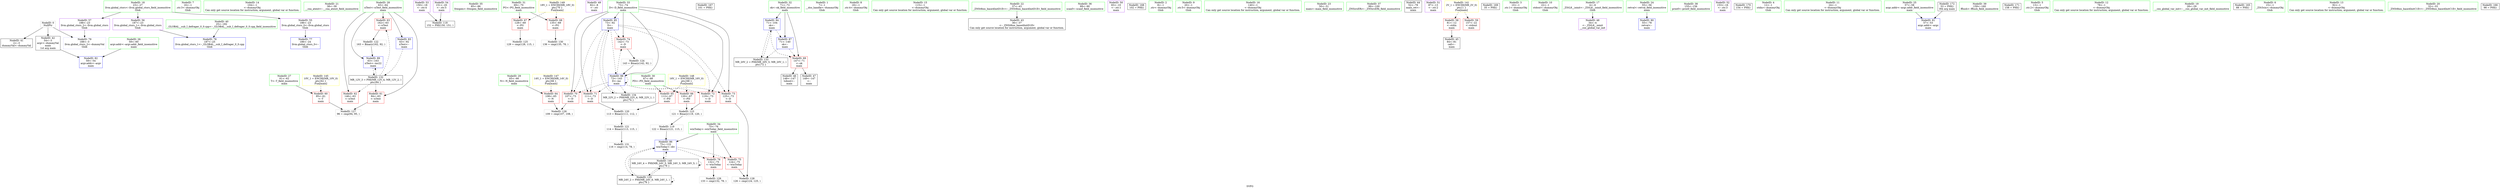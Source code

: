 digraph "SVFG" {
	label="SVFG";

	Node0x558a1ba42ad0 [shape=record,color=grey,label="{NodeID: 0\nNullPtr}"];
	Node0x558a1ba42ad0 -> Node0x558a1ba583d0[style=solid];
	Node0x558a1ba42ad0 -> Node0x558a1ba584d0[style=solid];
	Node0x558a1ba42ad0 -> Node0x558a1ba5b420[style=solid];
	Node0x558a1ba56700 [shape=record,color=green,label="{NodeID: 7\n16\<--1\n.str.3\<--dummyObj\nGlob }"];
	Node0x558a1ba433d0 [shape=record,color=green,label="{NodeID: 14\n104\<--1\n\<--dummyObj\nCan only get source location for instruction, argument, global var or function.}"];
	Node0x558a1ba571e0 [shape=record,color=green,label="{NodeID: 21\n38\<--39\n__cxa_atexit\<--__cxa_atexit_field_insensitive\n}"];
	Node0x558a1ba57820 [shape=record,color=green,label="{NodeID: 28\n63\<--64\nnTest\<--nTest_field_insensitive\nmain\n}"];
	Node0x558a1ba57820 -> Node0x558a1ba5a520[style=solid];
	Node0x558a1ba57820 -> Node0x558a1ba5a5f0[style=solid];
	Node0x558a1ba57820 -> Node0x558a1ba5a6c0[style=solid];
	Node0x558a1ba57820 -> Node0x558a1ba5b790[style=solid];
	Node0x558a1ba57820 -> Node0x558a1ba5bc70[style=solid];
	Node0x558a1b89c530 [shape=record,color=black,label="{NodeID: 118\n152 = PHI(150, 151, )\n}"];
	Node0x558a1ba57dd0 [shape=record,color=green,label="{NodeID: 35\n85\<--86\nfreopen\<--freopen_field_insensitive\n}"];
	Node0x558a1ba5ec00 [shape=record,color=grey,label="{NodeID: 125\n129 = cmp(128, 115, )\n}"];
	Node0x558a1ba584d0 [shape=record,color=black,label="{NodeID: 42\n54\<--3\nargv\<--dummyVal\nmain\n1st arg main }"];
	Node0x558a1ba584d0 -> Node0x558a1ba5b6c0[style=solid];
	Node0x558a1ba63570 [shape=record,color=black,label="{NodeID: 132\nMR_12V_3 = PHI(MR_12V_4, MR_12V_2, )\npts\{64 \}\n}"];
	Node0x558a1ba63570 -> Node0x558a1ba5a520[style=dashed];
	Node0x558a1ba63570 -> Node0x558a1ba5a5f0[style=dashed];
	Node0x558a1ba63570 -> Node0x558a1ba5a6c0[style=dashed];
	Node0x558a1ba63570 -> Node0x558a1ba5bc70[style=dashed];
	Node0x558a1ba59ad0 [shape=record,color=purple,label="{NodeID: 49\n82\<--8\n\<--.str\nmain\n}"];
	Node0x558a1ba5a0b0 [shape=record,color=purple,label="{NodeID: 56\n187\<--23\nllvm.global_ctors_1\<--llvm.global_ctors\nGlob }"];
	Node0x558a1ba5a0b0 -> Node0x558a1ba5b320[style=solid];
	Node0x558a1ba5a6c0 [shape=record,color=red,label="{NodeID: 63\n162\<--63\n\<--nTest\nmain\n}"];
	Node0x558a1ba5a6c0 -> Node0x558a1ba5e780[style=solid];
	Node0x558a1ba5ac70 [shape=record,color=red,label="{NodeID: 70\n107\<--73\n\<--D\nmain\n}"];
	Node0x558a1ba5ac70 -> Node0x558a1ba5ed80[style=solid];
	Node0x558a1ba5b220 [shape=record,color=blue,label="{NodeID: 77\n186\<--24\nllvm.global_ctors_0\<--\nGlob }"];
	Node0x558a1ba6d9c0 [shape=record,color=black,label="{NodeID: 167\n101 = PHI()\n}"];
	Node0x558a1ba5b860 [shape=record,color=blue,label="{NodeID: 84\n71\<--104\nok\<--\nmain\n}"];
	Node0x558a1ba5b860 -> Node0x558a1ba5aba0[style=dashed];
	Node0x558a1ba5b860 -> Node0x558a1ba5bad0[style=dashed];
	Node0x558a1ba5b860 -> Node0x558a1ba63a70[style=dashed];
	Node0x558a1ba41be0 [shape=record,color=green,label="{NodeID: 1\n7\<--1\n__dso_handle\<--dummyObj\nGlob }"];
	Node0x558a1ba430a0 [shape=record,color=green,label="{NodeID: 8\n18\<--1\n.str.4\<--dummyObj\nGlob }"];
	Node0x558a1ba43460 [shape=record,color=green,label="{NodeID: 15\n115\<--1\n\<--dummyObj\nCan only get source location for instruction, argument, global var or function.}"];
	Node0x558a1ba572e0 [shape=record,color=green,label="{NodeID: 22\n37\<--43\n_ZNSt8ios_base4InitD1Ev\<--_ZNSt8ios_base4InitD1Ev_field_insensitive\n}"];
	Node0x558a1ba572e0 -> Node0x558a1ba585a0[style=solid];
	Node0x558a1ba578f0 [shape=record,color=green,label="{NodeID: 29\n65\<--66\nN\<--N_field_insensitive\nmain\n}"];
	Node0x558a1ba578f0 -> Node0x558a1ba5a790[style=solid];
	Node0x558a1ba5e300 [shape=record,color=grey,label="{NodeID: 119\n122 = Binary(121, 115, )\n}"];
	Node0x558a1ba5e300 -> Node0x558a1ba5ba00[style=solid];
	Node0x558a1ba57ed0 [shape=record,color=green,label="{NodeID: 36\n89\<--90\nscanf\<--scanf_field_insensitive\n}"];
	Node0x558a1ba5ed80 [shape=record,color=grey,label="{NodeID: 126\n109 = cmp(107, 108, )\n}"];
	Node0x558a1ba585a0 [shape=record,color=black,label="{NodeID: 43\n36\<--37\n\<--_ZNSt8ios_base4InitD1Ev\nCan only get source location for instruction, argument, global var or function.}"];
	Node0x558a1ba63a70 [shape=record,color=black,label="{NodeID: 133\nMR_20V_2 = PHI(MR_20V_5, MR_20V_1, )\npts\{72 \}\n}"];
	Node0x558a1ba63a70 -> Node0x558a1ba5b860[style=dashed];
	Node0x558a1ba59ba0 [shape=record,color=purple,label="{NodeID: 50\n83\<--10\n\<--.str.1\nmain\n}"];
	Node0x558a1ba65d70 [shape=record,color=black,label="{NodeID: 140\nMR_24V_4 = PHI(MR_24V_5, MR_24V_3, MR_24V_5, )\npts\{76 \}\n}"];
	Node0x558a1ba65d70 -> Node0x558a1ba5ba00[style=dashed];
	Node0x558a1ba65d70 -> Node0x558a1ba64470[style=dashed];
	Node0x558a1ba65d70 -> Node0x558a1ba65d70[style=dashed];
	Node0x558a1ba5a1b0 [shape=record,color=purple,label="{NodeID: 57\n188\<--23\nllvm.global_ctors_2\<--llvm.global_ctors\nGlob }"];
	Node0x558a1ba5a1b0 -> Node0x558a1ba5b420[style=solid];
	Node0x558a1ba671f0 [shape=record,color=yellow,style=double,label="{NodeID: 147\n14V_1 = ENCHI(MR_14V_0)\npts\{66 \}\nFun[main]}"];
	Node0x558a1ba671f0 -> Node0x558a1ba5a790[style=dashed];
	Node0x558a1ba5a790 [shape=record,color=red,label="{NodeID: 64\n108\<--65\n\<--N\nmain\n}"];
	Node0x558a1ba5a790 -> Node0x558a1ba5ed80[style=solid];
	Node0x558a1ba5ad40 [shape=record,color=red,label="{NodeID: 71\n111\<--73\n\<--D\nmain\n}"];
	Node0x558a1ba5ad40 -> Node0x558a1ba5e480[style=solid];
	Node0x558a1ba5b320 [shape=record,color=blue,label="{NodeID: 78\n187\<--25\nllvm.global_ctors_1\<--_GLOBAL__sub_I_defrager_0_0.cpp\nGlob }"];
	Node0x558a1ba6e190 [shape=record,color=black,label="{NodeID: 168\n102 = PHI()\n}"];
	Node0x558a1ba5b930 [shape=record,color=blue,label="{NodeID: 85\n73\<--92\nD\<--\nmain\n}"];
	Node0x558a1ba5b930 -> Node0x558a1ba5ac70[style=dashed];
	Node0x558a1ba5b930 -> Node0x558a1ba5ad40[style=dashed];
	Node0x558a1ba5b930 -> Node0x558a1ba5ae10[style=dashed];
	Node0x558a1ba5b930 -> Node0x558a1ba5aee0[style=dashed];
	Node0x558a1ba5b930 -> Node0x558a1ba5afb0[style=dashed];
	Node0x558a1ba5b930 -> Node0x558a1ba5bba0[style=dashed];
	Node0x558a1ba5b930 -> Node0x558a1ba63f70[style=dashed];
	Node0x558a1ba42e30 [shape=record,color=green,label="{NodeID: 2\n8\<--1\n.str\<--dummyObj\nGlob }"];
	Node0x558a1ba43130 [shape=record,color=green,label="{NodeID: 9\n20\<--1\n.str.5\<--dummyObj\nGlob }"];
	Node0x558a1ba43530 [shape=record,color=green,label="{NodeID: 16\n140\<--1\n\<--dummyObj\nCan only get source location for instruction, argument, global var or function.}"];
	Node0x558a1ba573e0 [shape=record,color=green,label="{NodeID: 23\n50\<--51\nmain\<--main_field_insensitive\n}"];
	Node0x558a1ba579c0 [shape=record,color=green,label="{NodeID: 30\n67\<--68\nPD\<--PD_field_insensitive\nmain\n}"];
	Node0x558a1ba579c0 -> Node0x558a1ba5a860[style=solid];
	Node0x558a1ba579c0 -> Node0x558a1ba5a930[style=solid];
	Node0x558a1ba5e480 [shape=record,color=grey,label="{NodeID: 120\n113 = Binary(111, 112, )\n}"];
	Node0x558a1ba5e480 -> Node0x558a1ba5e600[style=solid];
	Node0x558a1ba57fd0 [shape=record,color=green,label="{NodeID: 37\n99\<--100\n_ZNSirsERi\<--_ZNSirsERi_field_insensitive\n}"];
	Node0x558a1ba5ef00 [shape=record,color=grey,label="{NodeID: 127\n96 = cmp(94, 95, )\n}"];
	Node0x558a1ba586a0 [shape=record,color=black,label="{NodeID: 44\n52\<--78\nmain_ret\<--\nmain\n}"];
	Node0x558a1ba63f70 [shape=record,color=black,label="{NodeID: 134\nMR_22V_2 = PHI(MR_22V_4, MR_22V_1, )\npts\{74 \}\n}"];
	Node0x558a1ba63f70 -> Node0x558a1ba5b930[style=dashed];
	Node0x558a1ba59c70 [shape=record,color=purple,label="{NodeID: 51\n87\<--13\n\<--.str.2\nmain\n}"];
	Node0x558a1ba66270 [shape=record,color=yellow,style=double,label="{NodeID: 141\n2V_1 = ENCHI(MR_2V_0)\npts\{1 \}\nFun[main]}"];
	Node0x558a1ba66270 -> Node0x558a1ba5a2b0[style=dashed];
	Node0x558a1ba66270 -> Node0x558a1ba5a380[style=dashed];
	Node0x558a1ba5a2b0 [shape=record,color=red,label="{NodeID: 58\n81\<--12\n\<--stdin\nmain\n}"];
	Node0x558a1ba5a2b0 -> Node0x558a1ba58770[style=solid];
	Node0x558a1ba672d0 [shape=record,color=yellow,style=double,label="{NodeID: 148\n16V_1 = ENCHI(MR_16V_0)\npts\{68 \}\nFun[main]}"];
	Node0x558a1ba672d0 -> Node0x558a1ba5a860[style=dashed];
	Node0x558a1ba672d0 -> Node0x558a1ba5a930[style=dashed];
	Node0x558a1ba5a860 [shape=record,color=red,label="{NodeID: 65\n112\<--67\n\<--PD\nmain\n}"];
	Node0x558a1ba5a860 -> Node0x558a1ba5e480[style=solid];
	Node0x558a1ba5ae10 [shape=record,color=red,label="{NodeID: 72\n119\<--73\n\<--D\nmain\n}"];
	Node0x558a1ba5ae10 -> Node0x558a1ba5e900[style=solid];
	Node0x558a1ba5b420 [shape=record,color=blue, style = dotted,label="{NodeID: 79\n188\<--3\nllvm.global_ctors_2\<--dummyVal\nGlob }"];
	Node0x558a1ba6e260 [shape=record,color=black,label="{NodeID: 169\n35 = PHI()\n}"];
	Node0x558a1ba5ba00 [shape=record,color=blue,label="{NodeID: 86\n75\<--122\nwinToday\<--div\nmain\n}"];
	Node0x558a1ba5ba00 -> Node0x558a1ba5b080[style=dashed];
	Node0x558a1ba5ba00 -> Node0x558a1ba5b150[style=dashed];
	Node0x558a1ba5ba00 -> Node0x558a1ba64470[style=dashed];
	Node0x558a1ba5ba00 -> Node0x558a1ba65d70[style=dashed];
	Node0x558a1ba42cf0 [shape=record,color=green,label="{NodeID: 3\n10\<--1\n.str.1\<--dummyObj\nGlob }"];
	Node0x558a1ba436a0 [shape=record,color=green,label="{NodeID: 10\n22\<--1\nstdout\<--dummyObj\nGlob }"];
	Node0x558a1ba56f60 [shape=record,color=green,label="{NodeID: 17\n4\<--6\n_ZStL8__ioinit\<--_ZStL8__ioinit_field_insensitive\nGlob }"];
	Node0x558a1ba56f60 -> Node0x558a1ba59a00[style=solid];
	Node0x558a1ba574e0 [shape=record,color=green,label="{NodeID: 24\n55\<--56\nretval\<--retval_field_insensitive\nmain\n}"];
	Node0x558a1ba574e0 -> Node0x558a1ba5b520[style=solid];
	Node0x558a1ba57a90 [shape=record,color=green,label="{NodeID: 31\n69\<--70\nPG\<--PG_field_insensitive\nmain\n}"];
	Node0x558a1ba57a90 -> Node0x558a1ba5aa00[style=solid];
	Node0x558a1ba57a90 -> Node0x558a1ba5aad0[style=solid];
	Node0x558a1ba5e600 [shape=record,color=grey,label="{NodeID: 121\n114 = Binary(113, 115, )\n}"];
	Node0x558a1ba5e600 -> Node0x558a1ba59530[style=solid];
	Node0x558a1ba580d0 [shape=record,color=green,label="{NodeID: 38\n155\<--156\nprintf\<--printf_field_insensitive\n}"];
	Node0x558a1ba5f080 [shape=record,color=grey,label="{NodeID: 128\n126 = cmp(124, 125, )\n}"];
	Node0x558a1ba58770 [shape=record,color=black,label="{NodeID: 45\n84\<--81\ncall\<--\nmain\n}"];
	Node0x558a1ba64470 [shape=record,color=black,label="{NodeID: 135\nMR_24V_2 = PHI(MR_24V_6, MR_24V_1, )\npts\{76 \}\n}"];
	Node0x558a1ba64470 -> Node0x558a1ba5ba00[style=dashed];
	Node0x558a1ba64470 -> Node0x558a1ba64470[style=dashed];
	Node0x558a1ba64470 -> Node0x558a1ba65d70[style=dashed];
	Node0x558a1ba59d40 [shape=record,color=purple,label="{NodeID: 52\n153\<--16\n\<--.str.3\nmain\n}"];
	Node0x558a1ba5a380 [shape=record,color=red,label="{NodeID: 59\n157\<--22\n\<--stdout\nmain\n}"];
	Node0x558a1ba673b0 [shape=record,color=yellow,style=double,label="{NodeID: 149\n18V_1 = ENCHI(MR_18V_0)\npts\{70 \}\nFun[main]}"];
	Node0x558a1ba673b0 -> Node0x558a1ba5aa00[style=dashed];
	Node0x558a1ba673b0 -> Node0x558a1ba5aad0[style=dashed];
	Node0x558a1ba5a930 [shape=record,color=red,label="{NodeID: 66\n120\<--67\n\<--PD\nmain\n}"];
	Node0x558a1ba5a930 -> Node0x558a1ba5e900[style=solid];
	Node0x558a1ba5aee0 [shape=record,color=red,label="{NodeID: 73\n125\<--73\n\<--D\nmain\n}"];
	Node0x558a1ba5aee0 -> Node0x558a1ba5f080[style=solid];
	Node0x558a1ba5b520 [shape=record,color=blue,label="{NodeID: 80\n55\<--78\nretval\<--\nmain\n}"];
	Node0x558a1ba6e330 [shape=record,color=black,label="{NodeID: 170\n154 = PHI()\n}"];
	Node0x558a1ba5bad0 [shape=record,color=blue,label="{NodeID: 87\n71\<--140\nok\<--\nmain\n}"];
	Node0x558a1ba5bad0 -> Node0x558a1ba5aba0[style=dashed];
	Node0x558a1ba5bad0 -> Node0x558a1ba63a70[style=dashed];
	Node0x558a1ba42f20 [shape=record,color=green,label="{NodeID: 4\n12\<--1\nstdin\<--dummyObj\nGlob }"];
	Node0x558a1ba43770 [shape=record,color=green,label="{NodeID: 11\n24\<--1\n\<--dummyObj\nCan only get source location for instruction, argument, global var or function.}"];
	Node0x558a1ba56ff0 [shape=record,color=green,label="{NodeID: 18\n23\<--27\nllvm.global_ctors\<--llvm.global_ctors_field_insensitive\nGlob }"];
	Node0x558a1ba56ff0 -> Node0x558a1ba59fb0[style=solid];
	Node0x558a1ba56ff0 -> Node0x558a1ba5a0b0[style=solid];
	Node0x558a1ba56ff0 -> Node0x558a1ba5a1b0[style=solid];
	Node0x558a1ba575b0 [shape=record,color=green,label="{NodeID: 25\n57\<--58\nargc.addr\<--argc.addr_field_insensitive\nmain\n}"];
	Node0x558a1ba575b0 -> Node0x558a1ba5b5f0[style=solid];
	Node0x558a1ba57b60 [shape=record,color=green,label="{NodeID: 32\n71\<--72\nok\<--ok_field_insensitive\nmain\n}"];
	Node0x558a1ba57b60 -> Node0x558a1ba5aba0[style=solid];
	Node0x558a1ba57b60 -> Node0x558a1ba5b860[style=solid];
	Node0x558a1ba57b60 -> Node0x558a1ba5bad0[style=solid];
	Node0x558a1ba5e780 [shape=record,color=grey,label="{NodeID: 122\n163 = Binary(162, 92, )\n}"];
	Node0x558a1ba5e780 -> Node0x558a1ba5bc70[style=solid];
	Node0x558a1ba581d0 [shape=record,color=green,label="{NodeID: 39\n159\<--160\nfflush\<--fflush_field_insensitive\n}"];
	Node0x558a1ba59230 [shape=record,color=grey,label="{NodeID: 129\n133 = cmp(132, 78, )\n}"];
	Node0x558a1ba58840 [shape=record,color=black,label="{NodeID: 46\n148\<--147\ntobool\<--\nmain\n}"];
	Node0x558a1ba59e10 [shape=record,color=purple,label="{NodeID: 53\n150\<--18\n\<--.str.4\nmain\n}"];
	Node0x558a1ba59e10 -> Node0x558a1b89c530[style=solid];
	Node0x558a1ba5a450 [shape=record,color=red,label="{NodeID: 60\n95\<--61\n\<--T\nmain\n}"];
	Node0x558a1ba5a450 -> Node0x558a1ba5ef00[style=solid];
	Node0x558a1ba5aa00 [shape=record,color=red,label="{NodeID: 67\n128\<--69\n\<--PG\nmain\n}"];
	Node0x558a1ba5aa00 -> Node0x558a1ba5ec00[style=solid];
	Node0x558a1ba5afb0 [shape=record,color=red,label="{NodeID: 74\n142\<--73\n\<--D\nmain\n}"];
	Node0x558a1ba5afb0 -> Node0x558a1ba5ea80[style=solid];
	Node0x558a1ba5b5f0 [shape=record,color=blue,label="{NodeID: 81\n57\<--53\nargc.addr\<--argc\nmain\n}"];
	Node0x558a1ba6e430 [shape=record,color=black,label="{NodeID: 171\n158 = PHI()\n}"];
	Node0x558a1ba5bba0 [shape=record,color=blue,label="{NodeID: 88\n73\<--143\nD\<--inc\nmain\n}"];
	Node0x558a1ba5bba0 -> Node0x558a1ba5ac70[style=dashed];
	Node0x558a1ba5bba0 -> Node0x558a1ba5ad40[style=dashed];
	Node0x558a1ba5bba0 -> Node0x558a1ba5ae10[style=dashed];
	Node0x558a1ba5bba0 -> Node0x558a1ba5aee0[style=dashed];
	Node0x558a1ba5bba0 -> Node0x558a1ba5afb0[style=dashed];
	Node0x558a1ba5bba0 -> Node0x558a1ba5bba0[style=dashed];
	Node0x558a1ba5bba0 -> Node0x558a1ba63f70[style=dashed];
	Node0x558a1ba43280 [shape=record,color=green,label="{NodeID: 5\n13\<--1\n.str.2\<--dummyObj\nGlob }"];
	Node0x558a1ba44170 [shape=record,color=green,label="{NodeID: 12\n78\<--1\n\<--dummyObj\nCan only get source location for instruction, argument, global var or function.}"];
	Node0x558a1ba57080 [shape=record,color=green,label="{NodeID: 19\n28\<--29\n__cxx_global_var_init\<--__cxx_global_var_init_field_insensitive\n}"];
	Node0x558a1ba57680 [shape=record,color=green,label="{NodeID: 26\n59\<--60\nargv.addr\<--argv.addr_field_insensitive\nmain\n}"];
	Node0x558a1ba57680 -> Node0x558a1ba5b6c0[style=solid];
	Node0x558a1ba57c30 [shape=record,color=green,label="{NodeID: 33\n73\<--74\nD\<--D_field_insensitive\nmain\n}"];
	Node0x558a1ba57c30 -> Node0x558a1ba5ac70[style=solid];
	Node0x558a1ba57c30 -> Node0x558a1ba5ad40[style=solid];
	Node0x558a1ba57c30 -> Node0x558a1ba5ae10[style=solid];
	Node0x558a1ba57c30 -> Node0x558a1ba5aee0[style=solid];
	Node0x558a1ba57c30 -> Node0x558a1ba5afb0[style=solid];
	Node0x558a1ba57c30 -> Node0x558a1ba5b930[style=solid];
	Node0x558a1ba57c30 -> Node0x558a1ba5bba0[style=solid];
	Node0x558a1ba5e900 [shape=record,color=grey,label="{NodeID: 123\n121 = Binary(119, 120, )\n}"];
	Node0x558a1ba5e900 -> Node0x558a1ba5e300[style=solid];
	Node0x558a1ba582d0 [shape=record,color=green,label="{NodeID: 40\n25\<--182\n_GLOBAL__sub_I_defrager_0_0.cpp\<--_GLOBAL__sub_I_defrager_0_0.cpp_field_insensitive\n}"];
	Node0x558a1ba582d0 -> Node0x558a1ba5b320[style=solid];
	Node0x558a1ba593b0 [shape=record,color=grey,label="{NodeID: 130\n136 = cmp(135, 78, )\n}"];
	Node0x558a1ba58910 [shape=record,color=black,label="{NodeID: 47\n149\<--147\n\<--\nmain\n}"];
	Node0x558a1ba59ee0 [shape=record,color=purple,label="{NodeID: 54\n151\<--20\n\<--.str.5\nmain\n}"];
	Node0x558a1ba59ee0 -> Node0x558a1b89c530[style=solid];
	Node0x558a1ba5a520 [shape=record,color=red,label="{NodeID: 61\n94\<--63\n\<--nTest\nmain\n}"];
	Node0x558a1ba5a520 -> Node0x558a1ba5ef00[style=solid];
	Node0x558a1ba5aad0 [shape=record,color=red,label="{NodeID: 68\n135\<--69\n\<--PG\nmain\n}"];
	Node0x558a1ba5aad0 -> Node0x558a1ba593b0[style=solid];
	Node0x558a1ba5b080 [shape=record,color=red,label="{NodeID: 75\n124\<--75\n\<--winToday\nmain\n}"];
	Node0x558a1ba5b080 -> Node0x558a1ba5f080[style=solid];
	Node0x558a1ba6d760 [shape=record,color=black,label="{NodeID: 165\n88 = PHI()\n}"];
	Node0x558a1ba5b6c0 [shape=record,color=blue,label="{NodeID: 82\n59\<--54\nargv.addr\<--argv\nmain\n}"];
	Node0x558a1ba6e530 [shape=record,color=black,label="{NodeID: 172\n53 = PHI()\n0th arg main }"];
	Node0x558a1ba6e530 -> Node0x558a1ba5b5f0[style=solid];
	Node0x558a1ba5bc70 [shape=record,color=blue,label="{NodeID: 89\n63\<--163\nnTest\<--inc22\nmain\n}"];
	Node0x558a1ba5bc70 -> Node0x558a1ba63570[style=dashed];
	Node0x558a1ba56670 [shape=record,color=green,label="{NodeID: 6\n15\<--1\n_ZSt3cin\<--dummyObj\nGlob }"];
	Node0x558a1ba44240 [shape=record,color=green,label="{NodeID: 13\n92\<--1\n\<--dummyObj\nCan only get source location for instruction, argument, global var or function.}"];
	Node0x558a1ba57110 [shape=record,color=green,label="{NodeID: 20\n32\<--33\n_ZNSt8ios_base4InitC1Ev\<--_ZNSt8ios_base4InitC1Ev_field_insensitive\n}"];
	Node0x558a1ba57750 [shape=record,color=green,label="{NodeID: 27\n61\<--62\nT\<--T_field_insensitive\nmain\n}"];
	Node0x558a1ba57750 -> Node0x558a1ba5a450[style=solid];
	Node0x558a1ba57d00 [shape=record,color=green,label="{NodeID: 34\n75\<--76\nwinToday\<--winToday_field_insensitive\nmain\n}"];
	Node0x558a1ba57d00 -> Node0x558a1ba5b080[style=solid];
	Node0x558a1ba57d00 -> Node0x558a1ba5b150[style=solid];
	Node0x558a1ba57d00 -> Node0x558a1ba5ba00[style=solid];
	Node0x558a1ba5ea80 [shape=record,color=grey,label="{NodeID: 124\n143 = Binary(142, 92, )\n}"];
	Node0x558a1ba5ea80 -> Node0x558a1ba5bba0[style=solid];
	Node0x558a1ba583d0 [shape=record,color=black,label="{NodeID: 41\n2\<--3\ndummyVal\<--dummyVal\n}"];
	Node0x558a1ba59530 [shape=record,color=grey,label="{NodeID: 131\n116 = cmp(114, 78, )\n}"];
	Node0x558a1ba59a00 [shape=record,color=purple,label="{NodeID: 48\n34\<--4\n\<--_ZStL8__ioinit\n__cxx_global_var_init\n}"];
	Node0x558a1ba59fb0 [shape=record,color=purple,label="{NodeID: 55\n186\<--23\nllvm.global_ctors_0\<--llvm.global_ctors\nGlob }"];
	Node0x558a1ba59fb0 -> Node0x558a1ba5b220[style=solid];
	Node0x558a1ba67030 [shape=record,color=yellow,style=double,label="{NodeID: 145\n10V_1 = ENCHI(MR_10V_0)\npts\{62 \}\nFun[main]}"];
	Node0x558a1ba67030 -> Node0x558a1ba5a450[style=dashed];
	Node0x558a1ba5a5f0 [shape=record,color=red,label="{NodeID: 62\n146\<--63\n\<--nTest\nmain\n}"];
	Node0x558a1ba5aba0 [shape=record,color=red,label="{NodeID: 69\n147\<--71\n\<--ok\nmain\n}"];
	Node0x558a1ba5aba0 -> Node0x558a1ba58840[style=solid];
	Node0x558a1ba5aba0 -> Node0x558a1ba58910[style=solid];
	Node0x558a1ba5b150 [shape=record,color=red,label="{NodeID: 76\n132\<--75\n\<--winToday\nmain\n}"];
	Node0x558a1ba5b150 -> Node0x558a1ba59230[style=solid];
	Node0x558a1ba6d860 [shape=record,color=black,label="{NodeID: 166\n98 = PHI()\n}"];
	Node0x558a1ba5b790 [shape=record,color=blue,label="{NodeID: 83\n63\<--92\nnTest\<--\nmain\n}"];
	Node0x558a1ba5b790 -> Node0x558a1ba63570[style=dashed];
}

